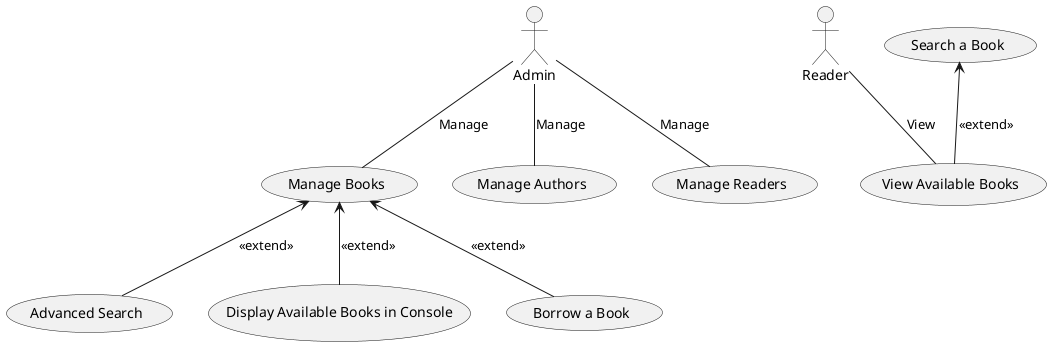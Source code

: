 @startuml

actor Admin
actor Reader

usecase "Manage Books" as UC_ManageBook
usecase "View Available Books" as UC_ViewAvailableBooks
usecase "Search a Book" as UC_SearchBook
usecase "Advanced Search" as UC_AdvancedSearch
usecase "Display Available Books in Console" as UC_DisplayBooksConsole
usecase "Borrow a Book" as UC_BorrowBook
usecase "Manage Authors" as UC_ManageAuthors
usecase "Manage Readers" as UC_ManageReaders

UC_SearchBook <-- UC_ViewAvailableBooks : <<extend>>
UC_ManageBook <-- UC_AdvancedSearch : <<extend>>
UC_ManageBook <-- UC_DisplayBooksConsole : <<extend>>
UC_ManageBook <-- UC_BorrowBook: <<extend>>

Admin -- UC_ManageBook : "Manage"
Admin -- UC_ManageAuthors : "Manage"
Admin -- UC_ManageReaders : "Manage"

Reader -- UC_ViewAvailableBooks : "View"
@enduml

